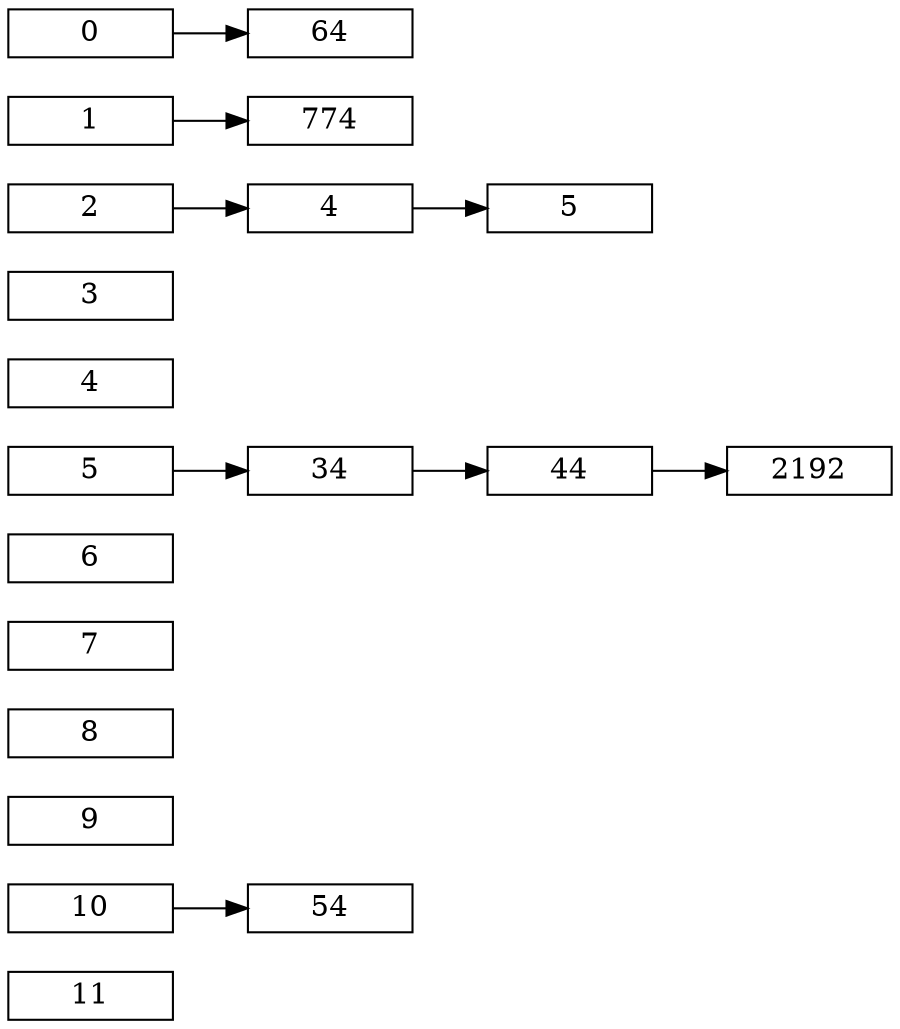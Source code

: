 digraph Hash { 
 	rankdir="LR" 
 	node [shape=record,width=.1,height=.1]
 
 node [shape=record,width=1.1,height=.1];

node11[label =11];

node10[label =10];

node9[label =9];

node8[label =8];

node7[label =7];

node6[label =6];

node5[label =5];

node4[label =4];

node3[label =3];

node2[label =2];

node1[label =1];

node0[label =0];

node0->64
node1->774
node2->4->5
node5->34->44->2192
node10->54
node [width = 1.5];}
